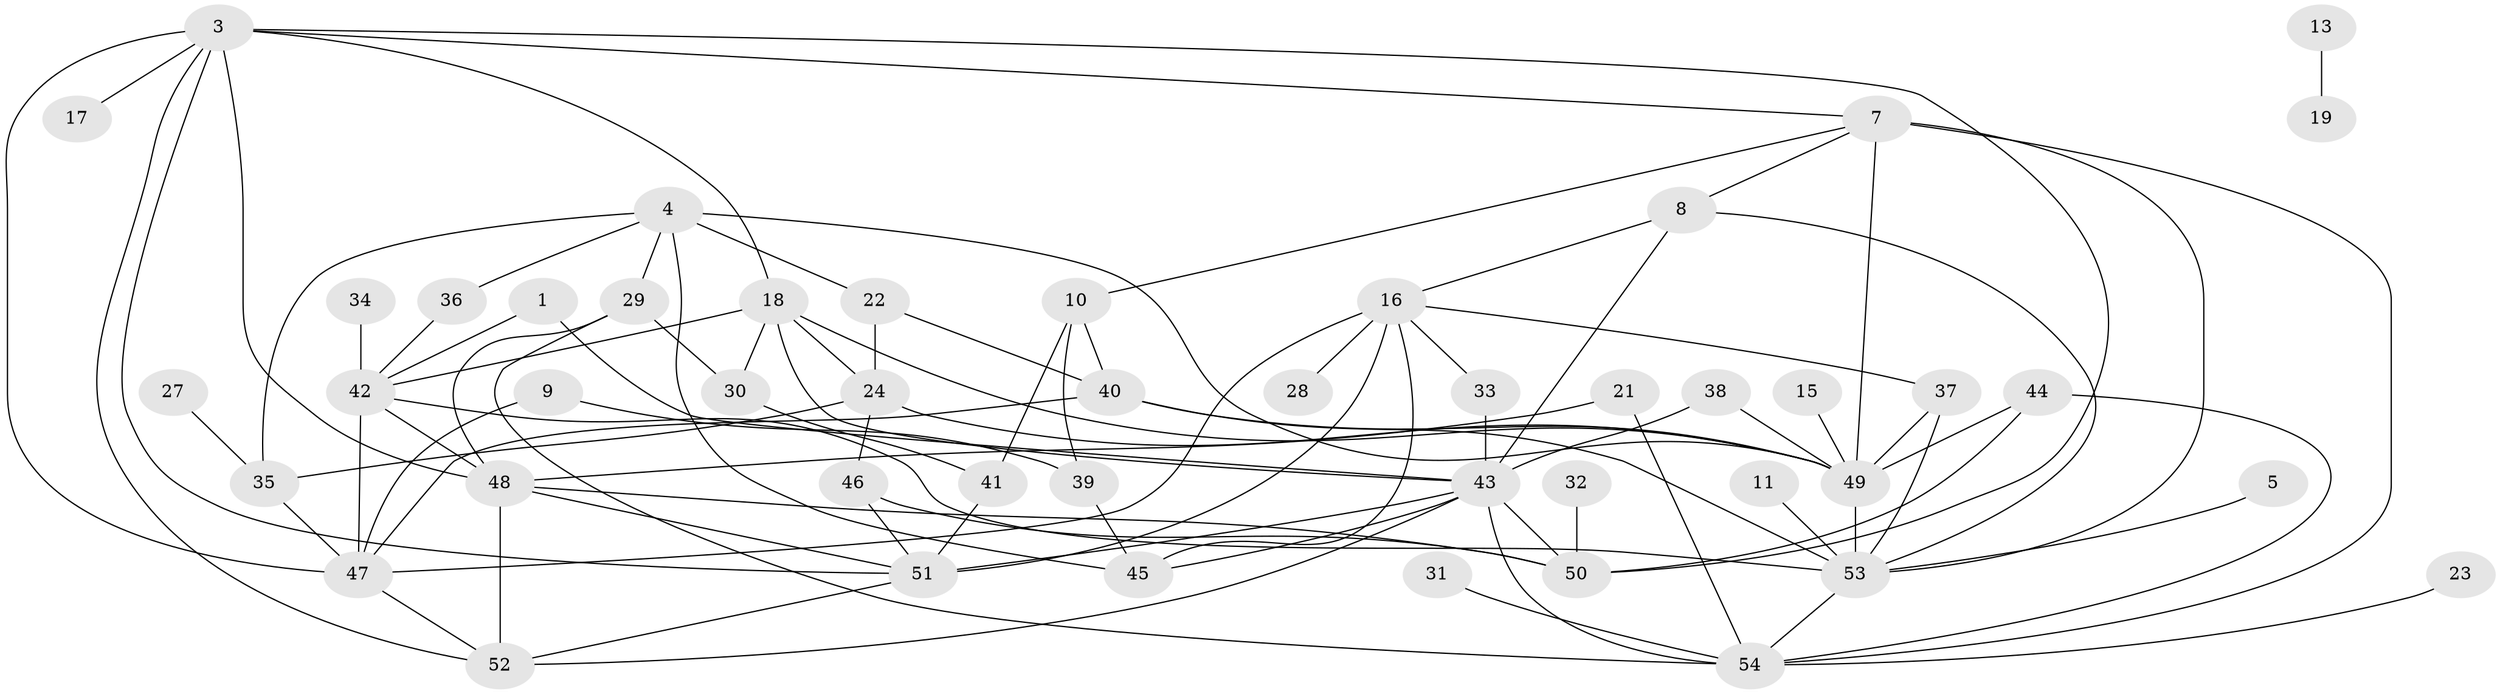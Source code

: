// original degree distribution, {5: 0.10185185185185185, 1: 0.18518518518518517, 2: 0.17592592592592593, 3: 0.25, 4: 0.18518518518518517, 6: 0.018518518518518517, 0: 0.06481481481481481, 9: 0.009259259259259259, 7: 0.009259259259259259}
// Generated by graph-tools (version 1.1) at 2025/25/03/09/25 03:25:22]
// undirected, 47 vertices, 92 edges
graph export_dot {
graph [start="1"]
  node [color=gray90,style=filled];
  1;
  3;
  4;
  5;
  7;
  8;
  9;
  10;
  11;
  13;
  15;
  16;
  17;
  18;
  19;
  21;
  22;
  23;
  24;
  27;
  28;
  29;
  30;
  31;
  32;
  33;
  34;
  35;
  36;
  37;
  38;
  39;
  40;
  41;
  42;
  43;
  44;
  45;
  46;
  47;
  48;
  49;
  50;
  51;
  52;
  53;
  54;
  1 -- 42 [weight=1.0];
  1 -- 43 [weight=1.0];
  3 -- 7 [weight=1.0];
  3 -- 17 [weight=1.0];
  3 -- 18 [weight=2.0];
  3 -- 47 [weight=2.0];
  3 -- 48 [weight=1.0];
  3 -- 50 [weight=1.0];
  3 -- 51 [weight=1.0];
  3 -- 52 [weight=1.0];
  4 -- 22 [weight=1.0];
  4 -- 29 [weight=1.0];
  4 -- 35 [weight=1.0];
  4 -- 36 [weight=1.0];
  4 -- 45 [weight=1.0];
  4 -- 49 [weight=1.0];
  5 -- 53 [weight=1.0];
  7 -- 8 [weight=1.0];
  7 -- 10 [weight=1.0];
  7 -- 49 [weight=1.0];
  7 -- 53 [weight=2.0];
  7 -- 54 [weight=1.0];
  8 -- 16 [weight=1.0];
  8 -- 43 [weight=1.0];
  8 -- 53 [weight=1.0];
  9 -- 39 [weight=1.0];
  9 -- 47 [weight=1.0];
  10 -- 39 [weight=1.0];
  10 -- 40 [weight=1.0];
  10 -- 41 [weight=1.0];
  11 -- 53 [weight=1.0];
  13 -- 19 [weight=1.0];
  15 -- 49 [weight=1.0];
  16 -- 28 [weight=1.0];
  16 -- 33 [weight=1.0];
  16 -- 37 [weight=1.0];
  16 -- 45 [weight=1.0];
  16 -- 47 [weight=1.0];
  16 -- 51 [weight=2.0];
  18 -- 24 [weight=1.0];
  18 -- 30 [weight=1.0];
  18 -- 42 [weight=1.0];
  18 -- 43 [weight=1.0];
  18 -- 49 [weight=1.0];
  21 -- 48 [weight=1.0];
  21 -- 54 [weight=1.0];
  22 -- 24 [weight=1.0];
  22 -- 40 [weight=1.0];
  23 -- 54 [weight=1.0];
  24 -- 35 [weight=1.0];
  24 -- 46 [weight=1.0];
  24 -- 49 [weight=1.0];
  27 -- 35 [weight=1.0];
  29 -- 30 [weight=1.0];
  29 -- 48 [weight=1.0];
  29 -- 54 [weight=1.0];
  30 -- 41 [weight=1.0];
  31 -- 54 [weight=1.0];
  32 -- 50 [weight=1.0];
  33 -- 43 [weight=1.0];
  34 -- 42 [weight=1.0];
  35 -- 47 [weight=1.0];
  36 -- 42 [weight=1.0];
  37 -- 49 [weight=1.0];
  37 -- 53 [weight=1.0];
  38 -- 43 [weight=1.0];
  38 -- 49 [weight=1.0];
  39 -- 45 [weight=1.0];
  40 -- 47 [weight=1.0];
  40 -- 49 [weight=1.0];
  40 -- 53 [weight=1.0];
  41 -- 51 [weight=1.0];
  42 -- 47 [weight=1.0];
  42 -- 48 [weight=1.0];
  42 -- 53 [weight=1.0];
  43 -- 45 [weight=1.0];
  43 -- 50 [weight=1.0];
  43 -- 51 [weight=1.0];
  43 -- 52 [weight=1.0];
  43 -- 54 [weight=1.0];
  44 -- 49 [weight=1.0];
  44 -- 50 [weight=1.0];
  44 -- 54 [weight=1.0];
  46 -- 50 [weight=1.0];
  46 -- 51 [weight=1.0];
  47 -- 52 [weight=1.0];
  48 -- 50 [weight=1.0];
  48 -- 51 [weight=1.0];
  48 -- 52 [weight=1.0];
  49 -- 53 [weight=2.0];
  51 -- 52 [weight=1.0];
  53 -- 54 [weight=1.0];
}

